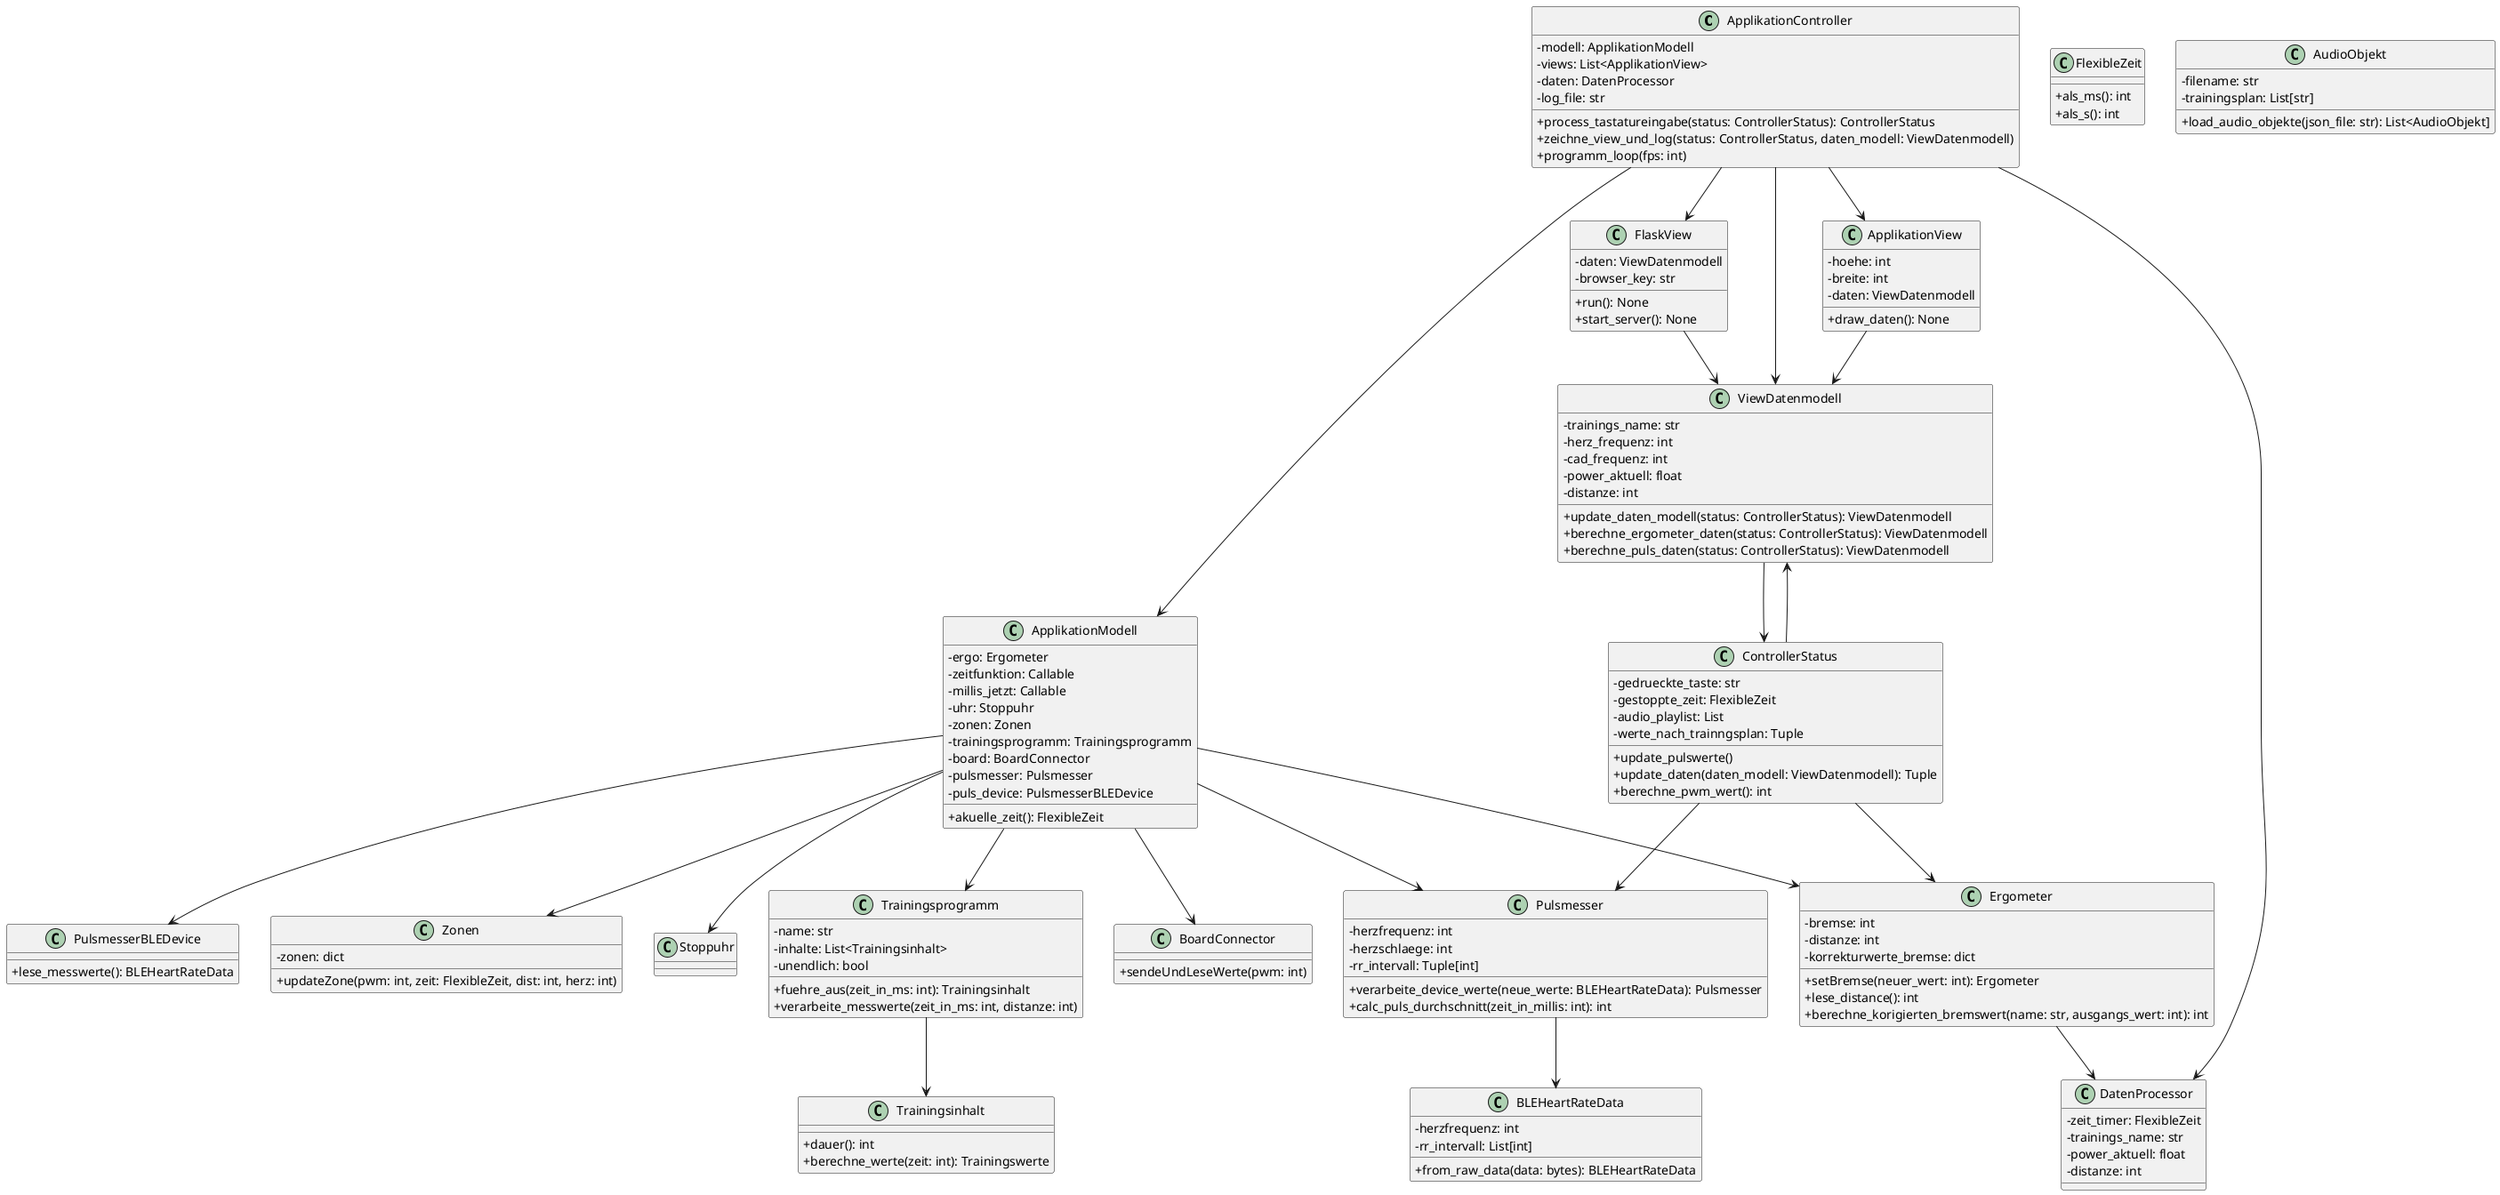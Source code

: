 @startuml
' Styles
skinparam classAttributeIconSize 0
skinparam shadowing false

' Hauptklassen und Attribute

class ApplikationController {
    - modell: ApplikationModell
    - views: List<ApplikationView>
    - daten: DatenProcessor
    - log_file: str
    + process_tastatureingabe(status: ControllerStatus): ControllerStatus
    + zeichne_view_und_log(status: ControllerStatus, daten_modell: ViewDatenmodell)
    + programm_loop(fps: int)
}

class ApplikationModell {
    - ergo: Ergometer
    - zeitfunktion: Callable
    - millis_jetzt: Callable
    - uhr: Stoppuhr
    - zonen: Zonen
    - trainingsprogramm: Trainingsprogramm
    - board: BoardConnector
    - pulsmesser: Pulsmesser
    - puls_device: PulsmesserBLEDevice
    + akuelle_zeit(): FlexibleZeit
}

class ApplikationView {
    - hoehe: int
    - breite: int
    - daten: ViewDatenmodell
    + draw_daten(): None
}
class FlaskView {
    - daten: ViewDatenmodell
    - browser_key: str
    + run(): None
    + start_server(): None
}

class ViewDatenmodell {
    - trainings_name: str
    - herz_frequenz: int
    - cad_frequenz: int
    - power_aktuell: float
    - distanze: int
    + update_daten_modell(status: ControllerStatus): ViewDatenmodell
    + berechne_ergometer_daten(status: ControllerStatus): ViewDatenmodell
    + berechne_puls_daten(status: ControllerStatus): ViewDatenmodell
}

class ControllerStatus {
    - gedrueckte_taste: str
    - gestoppte_zeit: FlexibleZeit
    - audio_playlist: List
    - werte_nach_trainngsplan: Tuple
    + update_pulswerte()
    + update_daten(daten_modell: ViewDatenmodell): Tuple
    + berechne_pwm_wert(): int
}

class Ergometer {
    - bremse: int
    - distanze: int
    - korrekturwerte_bremse: dict
    + setBremse(neuer_wert: int): Ergometer
    + lese_distance(): int
    + berechne_korigierten_bremswert(name: str, ausgangs_wert: int): int
}

class Pulsmesser {
    - herzfrequenz: int
    - herzschlaege: int
    - rr_intervall: Tuple[int]
    + verarbeite_device_werte(neue_werte: BLEHeartRateData): Pulsmesser
    + calc_puls_durchschnitt(zeit_in_millis: int): int
}

class DatenProcessor {
    - zeit_timer: FlexibleZeit
    - trainings_name: str
    - power_aktuell: float
    - distanze: int
}

class Trainingsprogramm {
    - name: str
    - inhalte: List<Trainingsinhalt>
    - unendlich: bool
    + fuehre_aus(zeit_in_ms: int): Trainingsinhalt
    + verarbeite_messwerte(zeit_in_ms: int, distanze: int)
}

class Trainingsinhalt {
    + dauer(): int
    + berechne_werte(zeit: int): Trainingswerte
}

class BoardConnector {
    + sendeUndLeseWerte(pwm: int)
}

class BLEHeartRateData {
    - herzfrequenz: int
    - rr_intervall: List[int]
    + from_raw_data(data: bytes): BLEHeartRateData
}

class PulsmesserBLEDevice {
    + lese_messwerte(): BLEHeartRateData
}

class Zonen {
    - zonen: dict
    + updateZone(pwm: int, zeit: FlexibleZeit, dist: int, herz: int)
}

class FlexibleZeit {
    + als_ms(): int
    + als_s(): int
}

class AudioObjekt {
    - filename: str
    - trainingsplan: List[str]
    + load_audio_objekte(json_file: str): List<AudioObjekt]
}

' Beziehungen
ApplikationController --> ApplikationModell
ApplikationController --> ApplikationView
ApplikationController --> FlaskView
ApplikationController --> ViewDatenmodell
ApplikationController --> DatenProcessor
ApplikationModell --> Ergometer
ApplikationModell --> Stoppuhr
ApplikationModell --> Zonen
ApplikationModell --> Trainingsprogramm
ApplikationModell --> Pulsmesser
ApplikationModell --> PulsmesserBLEDevice
ApplikationModell --> BoardConnector
ApplikationView --> ViewDatenmodell
FlaskView --> ViewDatenmodell
ViewDatenmodell --> ControllerStatus
ControllerStatus --> Ergometer
ControllerStatus --> ViewDatenmodell
ControllerStatus --> Pulsmesser
Ergometer --> DatenProcessor
Trainingsprogramm --> Trainingsinhalt
Pulsmesser --> BLEHeartRateData

@enduml
